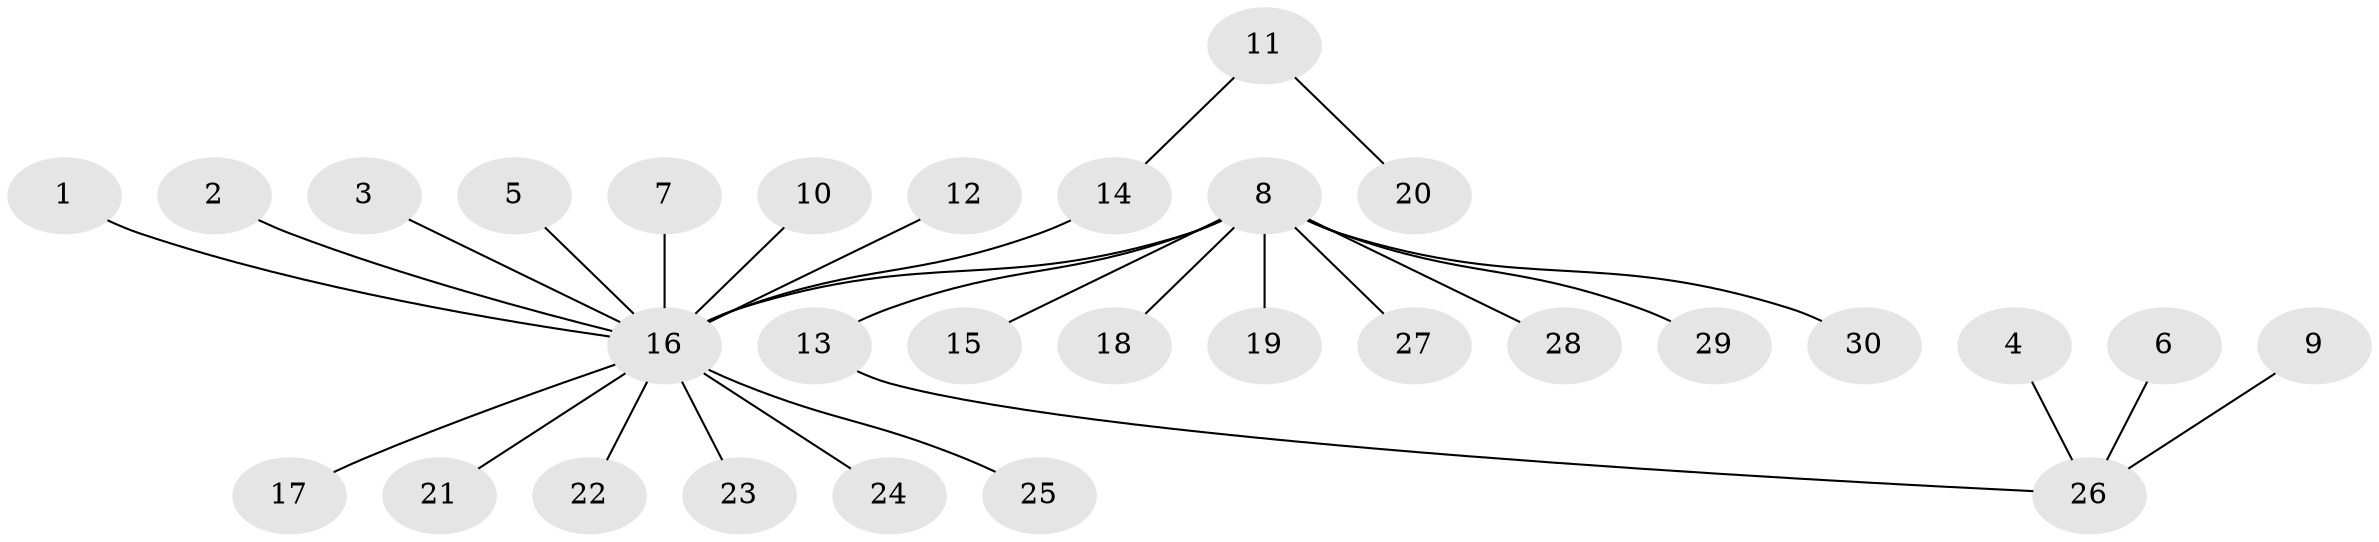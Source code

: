 // original degree distribution, {6: 0.05263157894736842, 17: 0.017543859649122806, 1: 0.631578947368421, 3: 0.08771929824561403, 2: 0.19298245614035087, 4: 0.017543859649122806}
// Generated by graph-tools (version 1.1) at 2025/25/03/09/25 03:25:55]
// undirected, 30 vertices, 29 edges
graph export_dot {
graph [start="1"]
  node [color=gray90,style=filled];
  1;
  2;
  3;
  4;
  5;
  6;
  7;
  8;
  9;
  10;
  11;
  12;
  13;
  14;
  15;
  16;
  17;
  18;
  19;
  20;
  21;
  22;
  23;
  24;
  25;
  26;
  27;
  28;
  29;
  30;
  1 -- 16 [weight=1.0];
  2 -- 16 [weight=1.0];
  3 -- 16 [weight=1.0];
  4 -- 26 [weight=1.0];
  5 -- 16 [weight=1.0];
  6 -- 26 [weight=1.0];
  7 -- 16 [weight=1.0];
  8 -- 13 [weight=1.0];
  8 -- 15 [weight=1.0];
  8 -- 16 [weight=1.0];
  8 -- 18 [weight=1.0];
  8 -- 19 [weight=1.0];
  8 -- 27 [weight=1.0];
  8 -- 28 [weight=1.0];
  8 -- 29 [weight=1.0];
  8 -- 30 [weight=1.0];
  9 -- 26 [weight=1.0];
  10 -- 16 [weight=1.0];
  11 -- 14 [weight=1.0];
  11 -- 20 [weight=1.0];
  12 -- 16 [weight=1.0];
  13 -- 26 [weight=1.0];
  14 -- 16 [weight=1.0];
  16 -- 17 [weight=1.0];
  16 -- 21 [weight=1.0];
  16 -- 22 [weight=1.0];
  16 -- 23 [weight=1.0];
  16 -- 24 [weight=1.0];
  16 -- 25 [weight=1.0];
}
